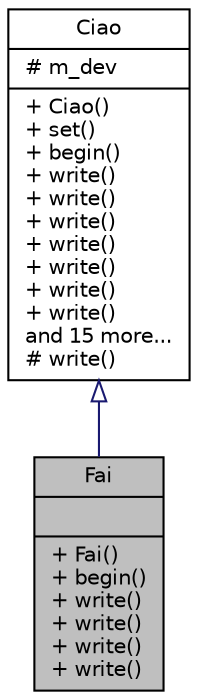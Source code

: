 digraph "Fai"
{
  edge [fontname="Helvetica",fontsize="10",labelfontname="Helvetica",labelfontsize="10"];
  node [fontname="Helvetica",fontsize="10",shape=record];
  Node1 [label="{Fai\n||+ Fai()\l+ begin()\l+ write()\l+ write()\l+ write()\l+ write()\l}",height=0.2,width=0.4,color="black", fillcolor="grey75", style="filled", fontcolor="black"];
  Node2 -> Node1 [dir="back",color="midnightblue",fontsize="10",style="solid",arrowtail="onormal",fontname="Helvetica"];
  Node2 [label="{Ciao\n|# m_dev\l|+ Ciao()\l+ set()\l+ begin()\l+ write()\l+ write()\l+ write()\l+ write()\l+ write()\l+ write()\l+ write()\land 15 more...\l# write()\l}",height=0.2,width=0.4,color="black", fillcolor="white", style="filled",URL="$db/dc0/classCiao.html"];
}
